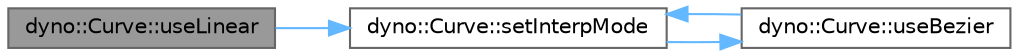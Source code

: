 digraph "dyno::Curve::useLinear"
{
 // LATEX_PDF_SIZE
  bgcolor="transparent";
  edge [fontname=Helvetica,fontsize=10,labelfontname=Helvetica,labelfontsize=10];
  node [fontname=Helvetica,fontsize=10,shape=box,height=0.2,width=0.4];
  rankdir="LR";
  Node1 [id="Node000001",label="dyno::Curve::useLinear",height=0.2,width=0.4,color="gray40", fillcolor="grey60", style="filled", fontcolor="black",tooltip=" "];
  Node1 -> Node2 [id="edge1_Node000001_Node000002",color="steelblue1",style="solid",tooltip=" "];
  Node2 [id="Node000002",label="dyno::Curve::setInterpMode",height=0.2,width=0.4,color="grey40", fillcolor="white", style="filled",URL="$classdyno_1_1_curve.html#a65f3357593f8d99b6c260a74dbb8ff50",tooltip=" "];
  Node2 -> Node3 [id="edge2_Node000002_Node000003",color="steelblue1",style="solid",tooltip=" "];
  Node3 [id="Node000003",label="dyno::Curve::useBezier",height=0.2,width=0.4,color="grey40", fillcolor="white", style="filled",URL="$classdyno_1_1_curve.html#a51a7a13896a3cdd7c0ece07591d49f11",tooltip=" "];
  Node3 -> Node2 [id="edge3_Node000003_Node000002",color="steelblue1",style="solid",tooltip=" "];
}
